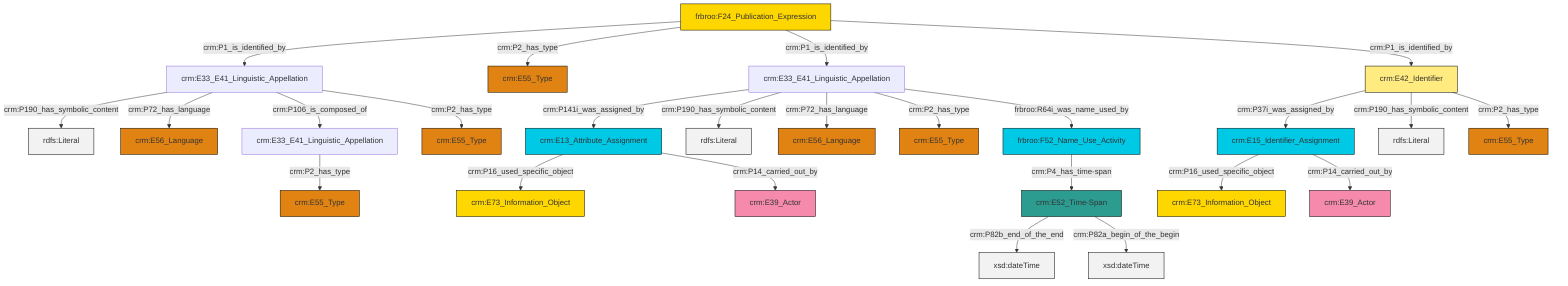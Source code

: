 graph TD
classDef Literal fill:#f2f2f2,stroke:#000000;
classDef CRM_Entity fill:#FFFFFF,stroke:#000000;
classDef Temporal_Entity fill:#00C9E6, stroke:#000000;
classDef Type fill:#E18312, stroke:#000000;
classDef Time-Span fill:#2C9C91, stroke:#000000;
classDef Appellation fill:#FFEB7F, stroke:#000000;
classDef Place fill:#008836, stroke:#000000;
classDef Persistent_Item fill:#B266B2, stroke:#000000;
classDef Conceptual_Object fill:#FFD700, stroke:#000000;
classDef Physical_Thing fill:#D2B48C, stroke:#000000;
classDef Actor fill:#f58aad, stroke:#000000;
classDef PC_Classes fill:#4ce600, stroke:#000000;
classDef Multi fill:#cccccc,stroke:#000000;

0["crm:E33_E41_Linguistic_Appellation"]:::Default -->|crm:P141i_was_assigned_by| 1["crm:E13_Attribute_Assignment"]:::Temporal_Entity
2["crm:E33_E41_Linguistic_Appellation"]:::Default -->|crm:P190_has_symbolic_content| 3[rdfs:Literal]:::Literal
2["crm:E33_E41_Linguistic_Appellation"]:::Default -->|crm:P72_has_language| 4["crm:E56_Language"]:::Type
2["crm:E33_E41_Linguistic_Appellation"]:::Default -->|crm:P106_is_composed_of| 5["crm:E33_E41_Linguistic_Appellation"]:::Default
6["crm:E15_Identifier_Assignment"]:::Temporal_Entity -->|crm:P16_used_specific_object| 7["crm:E73_Information_Object"]:::Conceptual_Object
0["crm:E33_E41_Linguistic_Appellation"]:::Default -->|crm:P190_has_symbolic_content| 8[rdfs:Literal]:::Literal
9["frbroo:F52_Name_Use_Activity"]:::Temporal_Entity -->|crm:P4_has_time-span| 10["crm:E52_Time-Span"]:::Time-Span
2["crm:E33_E41_Linguistic_Appellation"]:::Default -->|crm:P2_has_type| 13["crm:E55_Type"]:::Type
0["crm:E33_E41_Linguistic_Appellation"]:::Default -->|crm:P72_has_language| 14["crm:E56_Language"]:::Type
15["frbroo:F24_Publication_Expression"]:::Conceptual_Object -->|crm:P1_is_identified_by| 2["crm:E33_E41_Linguistic_Appellation"]:::Default
5["crm:E33_E41_Linguistic_Appellation"]:::Default -->|crm:P2_has_type| 16["crm:E55_Type"]:::Type
19["crm:E42_Identifier"]:::Appellation -->|crm:P37i_was_assigned_by| 6["crm:E15_Identifier_Assignment"]:::Temporal_Entity
1["crm:E13_Attribute_Assignment"]:::Temporal_Entity -->|crm:P16_used_specific_object| 20["crm:E73_Information_Object"]:::Conceptual_Object
6["crm:E15_Identifier_Assignment"]:::Temporal_Entity -->|crm:P14_carried_out_by| 23["crm:E39_Actor"]:::Actor
1["crm:E13_Attribute_Assignment"]:::Temporal_Entity -->|crm:P14_carried_out_by| 17["crm:E39_Actor"]:::Actor
10["crm:E52_Time-Span"]:::Time-Span -->|crm:P82b_end_of_the_end| 30[xsd:dateTime]:::Literal
15["frbroo:F24_Publication_Expression"]:::Conceptual_Object -->|crm:P2_has_type| 11["crm:E55_Type"]:::Type
0["crm:E33_E41_Linguistic_Appellation"]:::Default -->|crm:P2_has_type| 34["crm:E55_Type"]:::Type
10["crm:E52_Time-Span"]:::Time-Span -->|crm:P82a_begin_of_the_begin| 36[xsd:dateTime]:::Literal
19["crm:E42_Identifier"]:::Appellation -->|crm:P190_has_symbolic_content| 40[rdfs:Literal]:::Literal
15["frbroo:F24_Publication_Expression"]:::Conceptual_Object -->|crm:P1_is_identified_by| 0["crm:E33_E41_Linguistic_Appellation"]:::Default
15["frbroo:F24_Publication_Expression"]:::Conceptual_Object -->|crm:P1_is_identified_by| 19["crm:E42_Identifier"]:::Appellation
0["crm:E33_E41_Linguistic_Appellation"]:::Default -->|frbroo:R64i_was_name_used_by| 9["frbroo:F52_Name_Use_Activity"]:::Temporal_Entity
19["crm:E42_Identifier"]:::Appellation -->|crm:P2_has_type| 21["crm:E55_Type"]:::Type